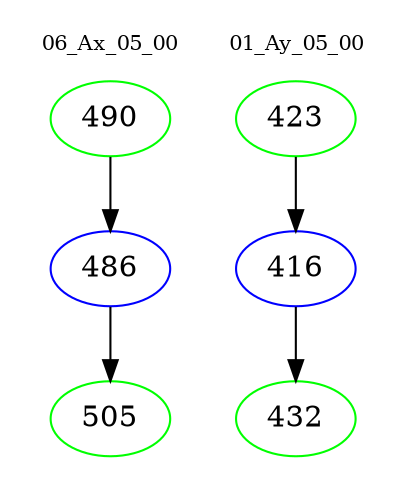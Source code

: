 digraph{
subgraph cluster_0 {
color = white
label = "06_Ax_05_00";
fontsize=10;
T0_490 [label="490", color="green"]
T0_490 -> T0_486 [color="black"]
T0_486 [label="486", color="blue"]
T0_486 -> T0_505 [color="black"]
T0_505 [label="505", color="green"]
}
subgraph cluster_1 {
color = white
label = "01_Ay_05_00";
fontsize=10;
T1_423 [label="423", color="green"]
T1_423 -> T1_416 [color="black"]
T1_416 [label="416", color="blue"]
T1_416 -> T1_432 [color="black"]
T1_432 [label="432", color="green"]
}
}
